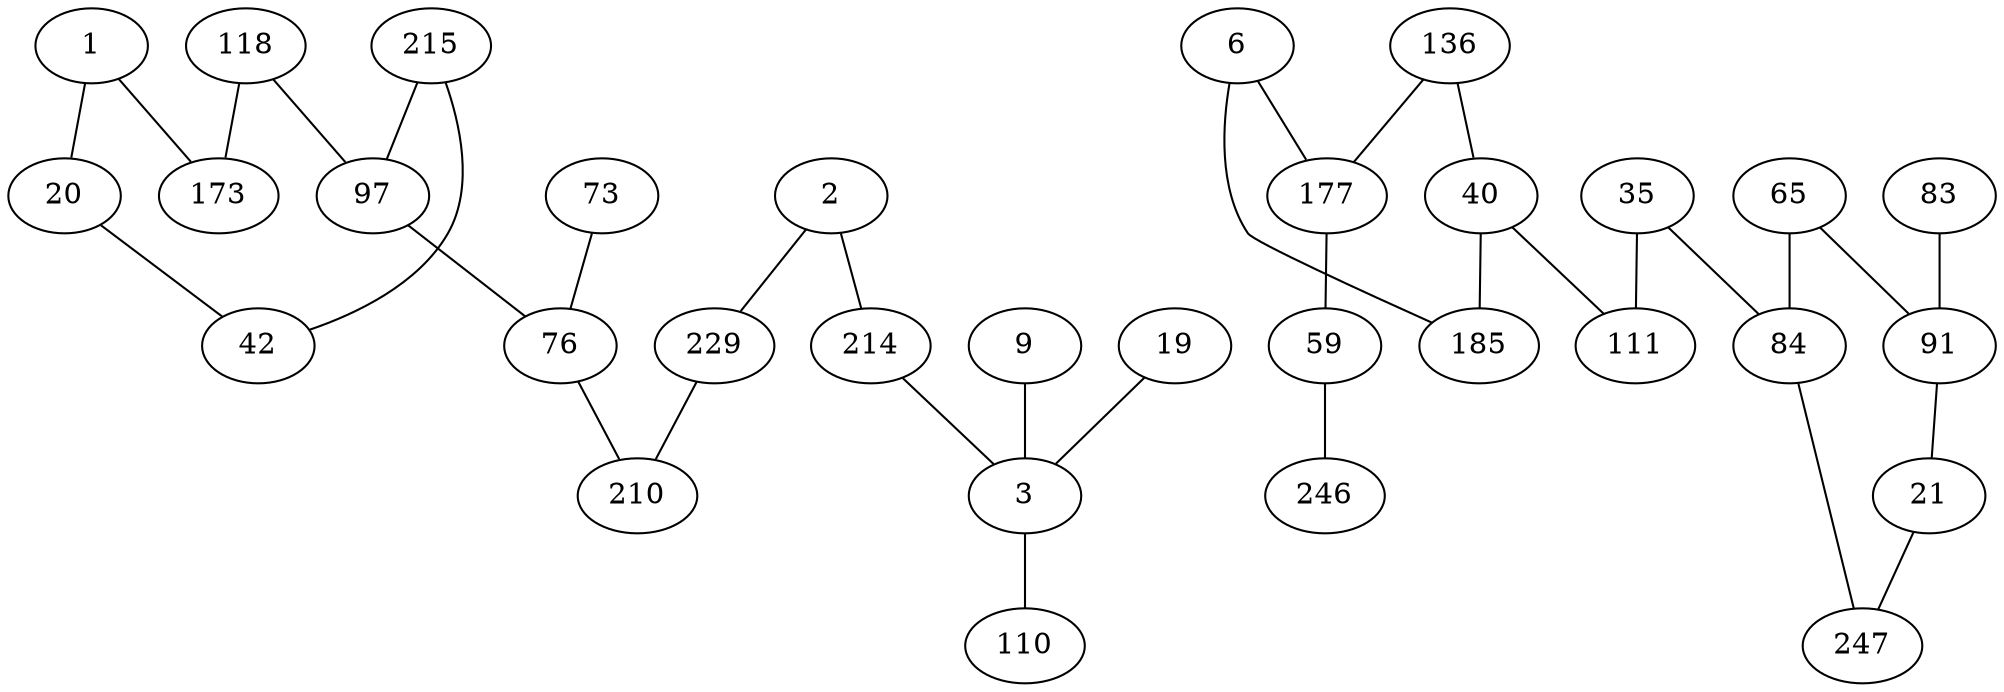 strict graph G {
1 -- 173;
2 -- 229;
3 -- 110;
6 -- 185;
20 -- 42;
21 -- 247;
35 -- 111;
40 -- 111;
42 -- 20;
59 -- 246;
65 -- 91;
73 -- 76;
83 -- 91;
84 -- 247;
91 -- 21;
97 -- 76;
111 -- 35;
118 -- 97;
136 -- 177;
173 -- 1;
177 -- 59;
185 -- 6;
214 -- 3;
215 -- 42;
229 -- 2;
246 -- 59;
247 -- 21;
1 -- 20;
2 -- 214;
3 -- 214;
6 -- 177;
9 -- 3;
19 -- 3;
21 -- 91;
35 -- 84;
40 -- 185;
42 -- 215;
59 -- 177;
65 -- 84;
76 -- 210;
84 -- 35;
91 -- 83;
97 -- 118;
110 -- 3;
111 -- 40;
118 -- 173;
136 -- 40;
173 -- 118;
177 -- 6;
185 -- 40;
210 -- 76;
214 -- 2;
215 -- 97;
229 -- 210;
247 -- 84;
}
